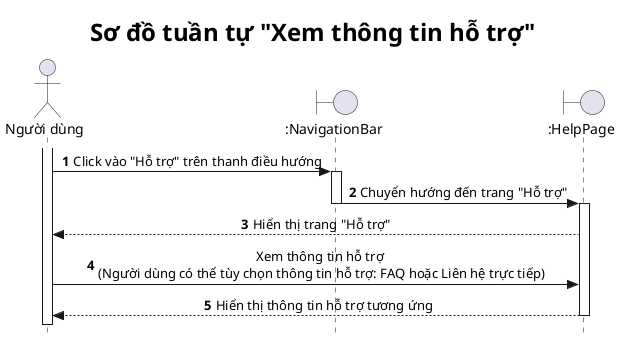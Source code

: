@startuml

title <size: 24> Sơ đồ tuần tự "Xem thông tin hỗ trợ" </size>

skinparam style strictuml
skinparam SequenceMessageAlignment center

autonumber

actor "Người dùng" as U
boundary ":NavigationBar" as NB  
boundary ":HelpPage" as HP

activate U
U -> NB: Click vào "Hỗ trợ" trên thanh điều hướng
activate NB
NB -> HP: Chuyển hướng đến trang "Hỗ trợ"
deactivate NB
activate HP
HP --> U: Hiển thị trang "Hỗ trợ"
U -> HP: Xem thông tin hỗ trợ \n(Người dùng có thể tùy chọn thông tin hỗ trợ: FAQ hoặc Liên hệ trực tiếp)
HP --> U: Hiển thị thông tin hỗ trợ tương ứng
deactivate HP

@enduml